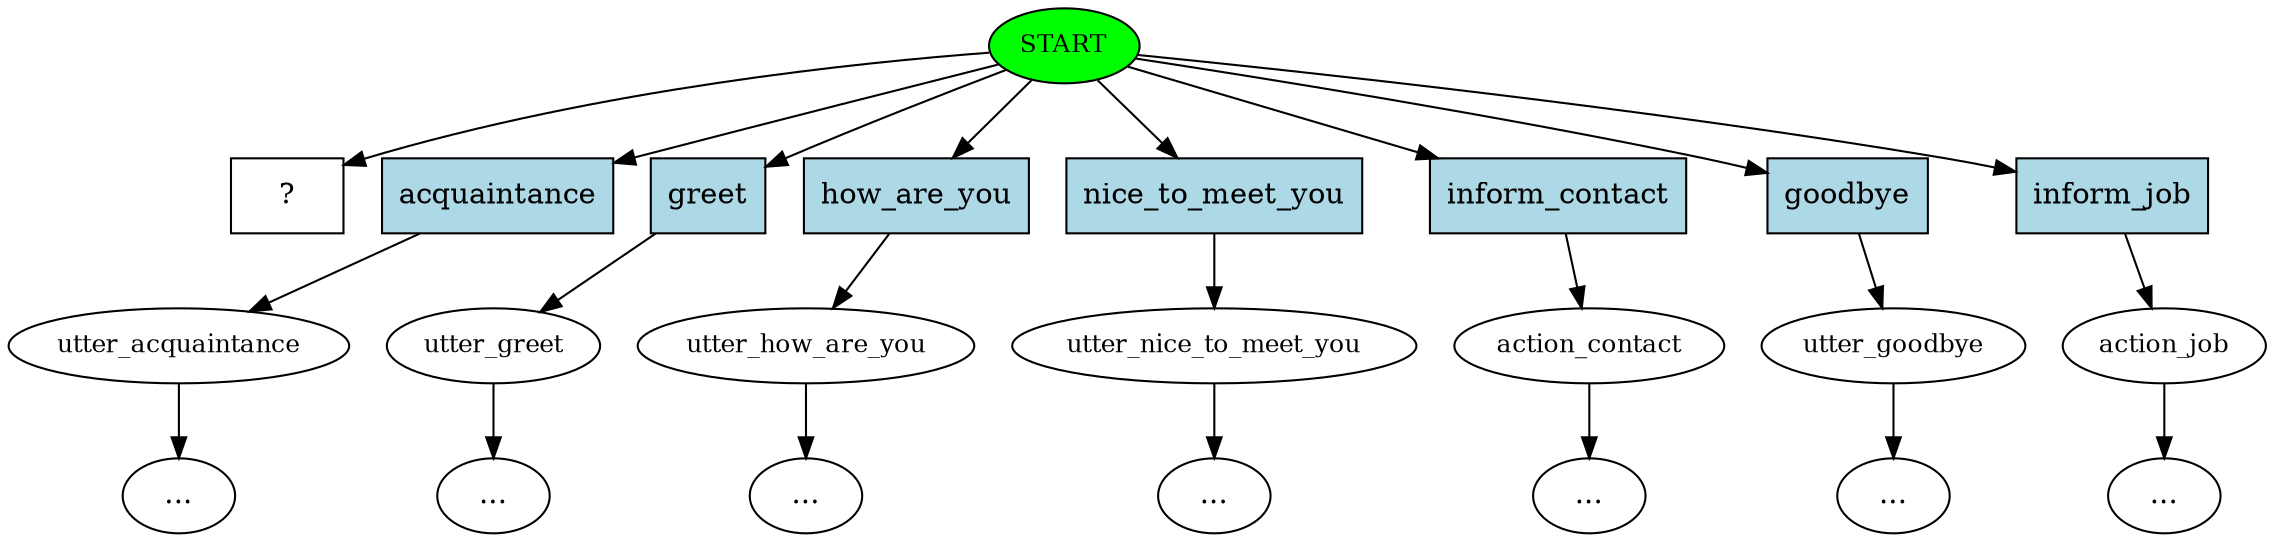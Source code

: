 digraph  {
0 [class="start active", fillcolor=green, fontsize=12, label=START, style=filled];
1 [class="", fontsize=12, label=utter_acquaintance];
"-3" [class=ellipsis, label="..."];
2 [class="", fontsize=12, label=utter_greet];
"-4" [class=ellipsis, label="..."];
3 [class="", fontsize=12, label=utter_how_are_you];
"-5" [class=ellipsis, label="..."];
4 [class="", fontsize=12, label=utter_nice_to_meet_you];
"-6" [class=ellipsis, label="..."];
5 [class="", fontsize=12, label=action_contact];
"-7" [class=ellipsis, label="..."];
6 [class="", fontsize=12, label=utter_goodbye];
"-8" [class=ellipsis, label="..."];
7 [class="", fontsize=12, label=action_job];
"-9" [class=ellipsis, label="..."];
8 [class="intent dashed active", label="  ?  ", shape=rect];
9 [class=intent, fillcolor=lightblue, label=acquaintance, shape=rect, style=filled];
10 [class=intent, fillcolor=lightblue, label=greet, shape=rect, style=filled];
11 [class=intent, fillcolor=lightblue, label=how_are_you, shape=rect, style=filled];
12 [class=intent, fillcolor=lightblue, label=nice_to_meet_you, shape=rect, style=filled];
13 [class=intent, fillcolor=lightblue, label=inform_contact, shape=rect, style=filled];
14 [class=intent, fillcolor=lightblue, label=goodbye, shape=rect, style=filled];
15 [class=intent, fillcolor=lightblue, label=inform_job, shape=rect, style=filled];
0 -> 8  [class=active, key=NONE, label=""];
0 -> 9  [class="", key=0];
0 -> 10  [class="", key=0];
0 -> 11  [class="", key=0];
0 -> 12  [class="", key=0];
0 -> 13  [class="", key=0];
0 -> 14  [class="", key=0];
0 -> 15  [class="", key=0];
1 -> "-3"  [class="", key=NONE, label=""];
2 -> "-4"  [class="", key=NONE, label=""];
3 -> "-5"  [class="", key=NONE, label=""];
4 -> "-6"  [class="", key=NONE, label=""];
5 -> "-7"  [class="", key=NONE, label=""];
6 -> "-8"  [class="", key=NONE, label=""];
7 -> "-9"  [class="", key=NONE, label=""];
9 -> 1  [class="", key=0];
10 -> 2  [class="", key=0];
11 -> 3  [class="", key=0];
12 -> 4  [class="", key=0];
13 -> 5  [class="", key=0];
14 -> 6  [class="", key=0];
15 -> 7  [class="", key=0];
}
